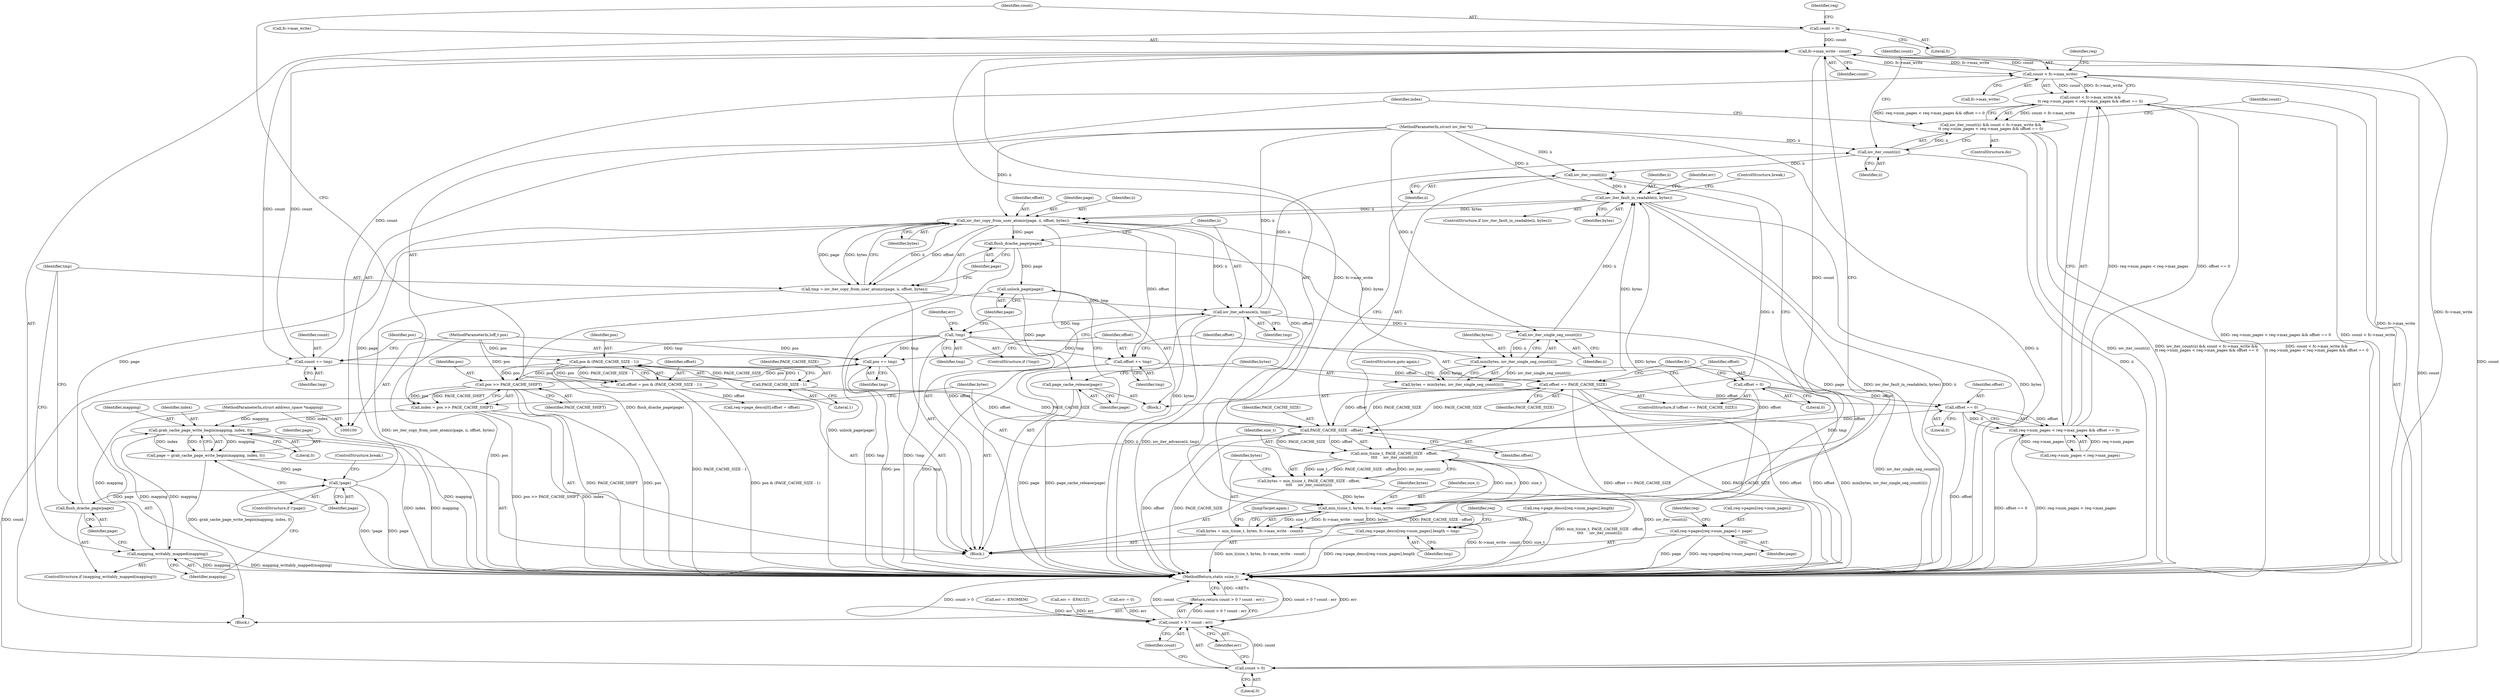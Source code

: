 digraph "0_linux_3ca8138f014a913f98e6ef40e939868e1e9ea876@API" {
"1000167" [label="(Call,fc->max_write - count)"];
"1000281" [label="(Call,count < fc->max_write)"];
"1000255" [label="(Call,count += tmp)"];
"1000214" [label="(Call,!tmp)"];
"1000210" [label="(Call,iov_iter_advance(ii, tmp))"];
"1000203" [label="(Call,iov_iter_copy_from_user_atomic(page, ii, offset, bytes))"];
"1000193" [label="(Call,!page)"];
"1000186" [label="(Call,page = grab_cache_page_write_begin(mapping, index, 0))"];
"1000188" [label="(Call,grab_cache_page_write_begin(mapping, index, 0))"];
"1000197" [label="(Call,mapping_writably_mapped(mapping))"];
"1000102" [label="(MethodParameterIn,struct address_space *mapping)"];
"1000147" [label="(Call,index = pos >> PAGE_CACHE_SHIFT)"];
"1000149" [label="(Call,pos >> PAGE_CACHE_SHIFT)"];
"1000258" [label="(Call,pos += tmp)"];
"1000104" [label="(MethodParameterIn,loff_t pos)"];
"1000116" [label="(Call,pos & (PAGE_CACHE_SIZE - 1))"];
"1000118" [label="(Call,PAGE_CACHE_SIZE - 1)"];
"1000199" [label="(Call,flush_dcache_page(page))"];
"1000178" [label="(Call,iov_iter_fault_in_readable(ii, bytes))"];
"1000225" [label="(Call,iov_iter_single_seg_count(ii))"];
"1000103" [label="(MethodParameterIn,struct iov_iter *ii)"];
"1000160" [label="(Call,iov_iter_count(ii))"];
"1000278" [label="(Call,iov_iter_count(ii))"];
"1000221" [label="(Call,bytes = min(bytes, iov_iter_single_seg_count(ii)))"];
"1000223" [label="(Call,min(bytes, iov_iter_single_seg_count(ii)))"];
"1000162" [label="(Call,bytes = min_t(size_t, bytes, fc->max_write - count))"];
"1000164" [label="(Call,min_t(size_t, bytes, fc->max_write - count))"];
"1000155" [label="(Call,min_t(size_t, PAGE_CACHE_SIZE - offset,\n\t\t\t\t     iov_iter_count(ii)))"];
"1000157" [label="(Call,PAGE_CACHE_SIZE - offset)"];
"1000265" [label="(Call,offset == PAGE_CACHE_SIZE)"];
"1000261" [label="(Call,offset += tmp)"];
"1000268" [label="(Call,offset = 0)"];
"1000294" [label="(Call,offset == 0)"];
"1000114" [label="(Call,offset = pos & (PAGE_CACHE_SIZE - 1))"];
"1000153" [label="(Call,bytes = min_t(size_t, PAGE_CACHE_SIZE - offset,\n\t\t\t\t     iov_iter_count(ii)))"];
"1000167" [label="(Call,fc->max_write - count)"];
"1000122" [label="(Call,count = 0)"];
"1000201" [label="(Call,tmp = iov_iter_copy_from_user_atomic(page, ii, offset, bytes))"];
"1000240" [label="(Call,req->page_descs[req->num_pages].length = tmp)"];
"1000280" [label="(Call,count < fc->max_write &&\n\t\t req->num_pages < req->max_pages && offset == 0)"];
"1000277" [label="(Call,iov_iter_count(ii) && count < fc->max_write &&\n\t\t req->num_pages < req->max_pages && offset == 0)"];
"1000299" [label="(Call,count > 0)"];
"1000298" [label="(Call,count > 0 ? count : err)"];
"1000297" [label="(Return,return count > 0 ? count : err;)"];
"1000286" [label="(Call,req->num_pages < req->max_pages && offset == 0)"];
"1000208" [label="(Call,flush_dcache_page(page))"];
"1000217" [label="(Call,unlock_page(page))"];
"1000219" [label="(Call,page_cache_release(page))"];
"1000231" [label="(Call,req->pages[req->num_pages] = page)"];
"1000189" [label="(Identifier,mapping)"];
"1000265" [label="(Call,offset == PAGE_CACHE_SIZE)"];
"1000274" [label="(Identifier,fc)"];
"1000117" [label="(Identifier,pos)"];
"1000199" [label="(Call,flush_dcache_page(page))"];
"1000114" [label="(Call,offset = pos & (PAGE_CACHE_SIZE - 1))"];
"1000197" [label="(Call,mapping_writably_mapped(mapping))"];
"1000298" [label="(Call,count > 0 ? count : err)"];
"1000120" [label="(Literal,1)"];
"1000295" [label="(Identifier,offset)"];
"1000286" [label="(Call,req->num_pages < req->max_pages && offset == 0)"];
"1000180" [label="(Identifier,bytes)"];
"1000207" [label="(Identifier,bytes)"];
"1000191" [label="(Literal,0)"];
"1000304" [label="(MethodReturn,static ssize_t)"];
"1000187" [label="(Identifier,page)"];
"1000161" [label="(Identifier,ii)"];
"1000158" [label="(Identifier,PAGE_CACHE_SIZE)"];
"1000218" [label="(Identifier,page)"];
"1000122" [label="(Call,count = 0)"];
"1000103" [label="(MethodParameterIn,struct iov_iter *ii)"];
"1000154" [label="(Identifier,bytes)"];
"1000162" [label="(Call,bytes = min_t(size_t, bytes, fc->max_write - count))"];
"1000104" [label="(MethodParameterIn,loff_t pos)"];
"1000153" [label="(Call,bytes = min_t(size_t, PAGE_CACHE_SIZE - offset,\n\t\t\t\t     iov_iter_count(ii)))"];
"1000188" [label="(Call,grab_cache_page_write_begin(mapping, index, 0))"];
"1000116" [label="(Call,pos & (PAGE_CACHE_SIZE - 1))"];
"1000226" [label="(Identifier,ii)"];
"1000206" [label="(Identifier,offset)"];
"1000277" [label="(Call,iov_iter_count(ii) && count < fc->max_write &&\n\t\t req->num_pages < req->max_pages && offset == 0)"];
"1000102" [label="(MethodParameterIn,struct address_space *mapping)"];
"1000204" [label="(Identifier,page)"];
"1000302" [label="(Identifier,count)"];
"1000182" [label="(Call,err = -ENOMEM)"];
"1000179" [label="(Identifier,ii)"];
"1000232" [label="(Call,req->pages[req->num_pages])"];
"1000297" [label="(Return,return count > 0 ? count : err;)"];
"1000266" [label="(Identifier,offset)"];
"1000212" [label="(Identifier,tmp)"];
"1000205" [label="(Identifier,ii)"];
"1000256" [label="(Identifier,count)"];
"1000253" [label="(Identifier,req)"];
"1000178" [label="(Call,iov_iter_fault_in_readable(ii, bytes))"];
"1000118" [label="(Call,PAGE_CACHE_SIZE - 1)"];
"1000255" [label="(Call,count += tmp)"];
"1000173" [label="(Call,err = -EFAULT)"];
"1000147" [label="(Call,index = pos >> PAGE_CACHE_SHIFT)"];
"1000150" [label="(Identifier,pos)"];
"1000227" [label="(ControlStructure,goto again;)"];
"1000200" [label="(Identifier,page)"];
"1000216" [label="(Block,)"];
"1000159" [label="(Identifier,offset)"];
"1000165" [label="(Identifier,size_t)"];
"1000224" [label="(Identifier,bytes)"];
"1000222" [label="(Identifier,bytes)"];
"1000259" [label="(Identifier,pos)"];
"1000172" [label="(JumpTarget,again:)"];
"1000217" [label="(Call,unlock_page(page))"];
"1000231" [label="(Call,req->pages[req->num_pages] = page)"];
"1000280" [label="(Call,count < fc->max_write &&\n\t\t req->num_pages < req->max_pages && offset == 0)"];
"1000201" [label="(Call,tmp = iov_iter_copy_from_user_atomic(page, ii, offset, bytes))"];
"1000209" [label="(Identifier,page)"];
"1000164" [label="(Call,min_t(size_t, bytes, fc->max_write - count))"];
"1000143" [label="(Block,)"];
"1000160" [label="(Call,iov_iter_count(ii))"];
"1000105" [label="(Block,)"];
"1000268" [label="(Call,offset = 0)"];
"1000142" [label="(ControlStructure,do)"];
"1000279" [label="(Identifier,ii)"];
"1000244" [label="(Identifier,req)"];
"1000151" [label="(Identifier,PAGE_CACHE_SHIFT)"];
"1000299" [label="(Call,count > 0)"];
"1000221" [label="(Call,bytes = min(bytes, iov_iter_single_seg_count(ii)))"];
"1000264" [label="(ControlStructure,if (offset == PAGE_CACHE_SIZE))"];
"1000115" [label="(Identifier,offset)"];
"1000166" [label="(Identifier,bytes)"];
"1000270" [label="(Literal,0)"];
"1000240" [label="(Call,req->page_descs[req->num_pages].length = tmp)"];
"1000133" [label="(Call,req->page_descs[0].offset = offset)"];
"1000193" [label="(Call,!page)"];
"1000300" [label="(Identifier,count)"];
"1000129" [label="(Identifier,req)"];
"1000190" [label="(Identifier,index)"];
"1000186" [label="(Call,page = grab_cache_page_write_begin(mapping, index, 0))"];
"1000208" [label="(Call,flush_dcache_page(page))"];
"1000156" [label="(Identifier,size_t)"];
"1000257" [label="(Identifier,tmp)"];
"1000211" [label="(Identifier,ii)"];
"1000263" [label="(Identifier,tmp)"];
"1000241" [label="(Call,req->page_descs[req->num_pages].length)"];
"1000294" [label="(Call,offset == 0)"];
"1000198" [label="(Identifier,mapping)"];
"1000239" [label="(Identifier,page)"];
"1000192" [label="(ControlStructure,if (!page))"];
"1000183" [label="(Identifier,err)"];
"1000195" [label="(ControlStructure,break;)"];
"1000210" [label="(Call,iov_iter_advance(ii, tmp))"];
"1000214" [label="(Call,!tmp)"];
"1000203" [label="(Call,iov_iter_copy_from_user_atomic(page, ii, offset, bytes))"];
"1000177" [label="(ControlStructure,if (iov_iter_fault_in_readable(ii, bytes)))"];
"1000296" [label="(Literal,0)"];
"1000155" [label="(Call,min_t(size_t, PAGE_CACHE_SIZE - offset,\n\t\t\t\t     iov_iter_count(ii)))"];
"1000171" [label="(Identifier,count)"];
"1000202" [label="(Identifier,tmp)"];
"1000283" [label="(Call,fc->max_write)"];
"1000220" [label="(Identifier,page)"];
"1000219" [label="(Call,page_cache_release(page))"];
"1000267" [label="(Identifier,PAGE_CACHE_SIZE)"];
"1000163" [label="(Identifier,bytes)"];
"1000223" [label="(Call,min(bytes, iov_iter_single_seg_count(ii)))"];
"1000303" [label="(Identifier,err)"];
"1000278" [label="(Call,iov_iter_count(ii))"];
"1000157" [label="(Call,PAGE_CACHE_SIZE - offset)"];
"1000167" [label="(Call,fc->max_write - count)"];
"1000194" [label="(Identifier,page)"];
"1000196" [label="(ControlStructure,if (mapping_writably_mapped(mapping)))"];
"1000225" [label="(Call,iov_iter_single_seg_count(ii))"];
"1000119" [label="(Identifier,PAGE_CACHE_SIZE)"];
"1000124" [label="(Literal,0)"];
"1000213" [label="(ControlStructure,if (!tmp))"];
"1000258" [label="(Call,pos += tmp)"];
"1000123" [label="(Identifier,count)"];
"1000260" [label="(Identifier,tmp)"];
"1000168" [label="(Call,fc->max_write)"];
"1000262" [label="(Identifier,offset)"];
"1000301" [label="(Literal,0)"];
"1000281" [label="(Call,count < fc->max_write)"];
"1000269" [label="(Identifier,offset)"];
"1000282" [label="(Identifier,count)"];
"1000149" [label="(Call,pos >> PAGE_CACHE_SHIFT)"];
"1000287" [label="(Call,req->num_pages < req->max_pages)"];
"1000228" [label="(Call,err = 0)"];
"1000289" [label="(Identifier,req)"];
"1000261" [label="(Call,offset += tmp)"];
"1000181" [label="(ControlStructure,break;)"];
"1000250" [label="(Identifier,tmp)"];
"1000148" [label="(Identifier,index)"];
"1000215" [label="(Identifier,tmp)"];
"1000229" [label="(Identifier,err)"];
"1000167" -> "1000164"  [label="AST: "];
"1000167" -> "1000171"  [label="CFG: "];
"1000168" -> "1000167"  [label="AST: "];
"1000171" -> "1000167"  [label="AST: "];
"1000164" -> "1000167"  [label="CFG: "];
"1000167" -> "1000304"  [label="DDG: fc->max_write"];
"1000167" -> "1000164"  [label="DDG: fc->max_write"];
"1000167" -> "1000164"  [label="DDG: count"];
"1000281" -> "1000167"  [label="DDG: fc->max_write"];
"1000281" -> "1000167"  [label="DDG: count"];
"1000122" -> "1000167"  [label="DDG: count"];
"1000255" -> "1000167"  [label="DDG: count"];
"1000167" -> "1000255"  [label="DDG: count"];
"1000167" -> "1000281"  [label="DDG: fc->max_write"];
"1000167" -> "1000299"  [label="DDG: count"];
"1000281" -> "1000280"  [label="AST: "];
"1000281" -> "1000283"  [label="CFG: "];
"1000282" -> "1000281"  [label="AST: "];
"1000283" -> "1000281"  [label="AST: "];
"1000289" -> "1000281"  [label="CFG: "];
"1000280" -> "1000281"  [label="CFG: "];
"1000281" -> "1000304"  [label="DDG: fc->max_write"];
"1000281" -> "1000280"  [label="DDG: count"];
"1000281" -> "1000280"  [label="DDG: fc->max_write"];
"1000255" -> "1000281"  [label="DDG: count"];
"1000281" -> "1000299"  [label="DDG: count"];
"1000255" -> "1000143"  [label="AST: "];
"1000255" -> "1000257"  [label="CFG: "];
"1000256" -> "1000255"  [label="AST: "];
"1000257" -> "1000255"  [label="AST: "];
"1000259" -> "1000255"  [label="CFG: "];
"1000214" -> "1000255"  [label="DDG: tmp"];
"1000255" -> "1000299"  [label="DDG: count"];
"1000214" -> "1000213"  [label="AST: "];
"1000214" -> "1000215"  [label="CFG: "];
"1000215" -> "1000214"  [label="AST: "];
"1000218" -> "1000214"  [label="CFG: "];
"1000229" -> "1000214"  [label="CFG: "];
"1000214" -> "1000304"  [label="DDG: !tmp"];
"1000214" -> "1000304"  [label="DDG: tmp"];
"1000210" -> "1000214"  [label="DDG: tmp"];
"1000214" -> "1000240"  [label="DDG: tmp"];
"1000214" -> "1000258"  [label="DDG: tmp"];
"1000214" -> "1000261"  [label="DDG: tmp"];
"1000210" -> "1000143"  [label="AST: "];
"1000210" -> "1000212"  [label="CFG: "];
"1000211" -> "1000210"  [label="AST: "];
"1000212" -> "1000210"  [label="AST: "];
"1000215" -> "1000210"  [label="CFG: "];
"1000210" -> "1000304"  [label="DDG: iov_iter_advance(ii, tmp)"];
"1000210" -> "1000304"  [label="DDG: ii"];
"1000203" -> "1000210"  [label="DDG: ii"];
"1000103" -> "1000210"  [label="DDG: ii"];
"1000201" -> "1000210"  [label="DDG: tmp"];
"1000210" -> "1000225"  [label="DDG: ii"];
"1000210" -> "1000278"  [label="DDG: ii"];
"1000203" -> "1000201"  [label="AST: "];
"1000203" -> "1000207"  [label="CFG: "];
"1000204" -> "1000203"  [label="AST: "];
"1000205" -> "1000203"  [label="AST: "];
"1000206" -> "1000203"  [label="AST: "];
"1000207" -> "1000203"  [label="AST: "];
"1000201" -> "1000203"  [label="CFG: "];
"1000203" -> "1000304"  [label="DDG: offset"];
"1000203" -> "1000304"  [label="DDG: bytes"];
"1000203" -> "1000201"  [label="DDG: page"];
"1000203" -> "1000201"  [label="DDG: ii"];
"1000203" -> "1000201"  [label="DDG: offset"];
"1000203" -> "1000201"  [label="DDG: bytes"];
"1000193" -> "1000203"  [label="DDG: page"];
"1000199" -> "1000203"  [label="DDG: page"];
"1000178" -> "1000203"  [label="DDG: ii"];
"1000178" -> "1000203"  [label="DDG: bytes"];
"1000103" -> "1000203"  [label="DDG: ii"];
"1000157" -> "1000203"  [label="DDG: offset"];
"1000203" -> "1000208"  [label="DDG: page"];
"1000203" -> "1000223"  [label="DDG: bytes"];
"1000203" -> "1000261"  [label="DDG: offset"];
"1000193" -> "1000192"  [label="AST: "];
"1000193" -> "1000194"  [label="CFG: "];
"1000194" -> "1000193"  [label="AST: "];
"1000195" -> "1000193"  [label="CFG: "];
"1000198" -> "1000193"  [label="CFG: "];
"1000193" -> "1000304"  [label="DDG: page"];
"1000193" -> "1000304"  [label="DDG: !page"];
"1000186" -> "1000193"  [label="DDG: page"];
"1000193" -> "1000199"  [label="DDG: page"];
"1000186" -> "1000143"  [label="AST: "];
"1000186" -> "1000188"  [label="CFG: "];
"1000187" -> "1000186"  [label="AST: "];
"1000188" -> "1000186"  [label="AST: "];
"1000194" -> "1000186"  [label="CFG: "];
"1000186" -> "1000304"  [label="DDG: grab_cache_page_write_begin(mapping, index, 0)"];
"1000188" -> "1000186"  [label="DDG: mapping"];
"1000188" -> "1000186"  [label="DDG: index"];
"1000188" -> "1000186"  [label="DDG: 0"];
"1000188" -> "1000191"  [label="CFG: "];
"1000189" -> "1000188"  [label="AST: "];
"1000190" -> "1000188"  [label="AST: "];
"1000191" -> "1000188"  [label="AST: "];
"1000188" -> "1000304"  [label="DDG: index"];
"1000188" -> "1000304"  [label="DDG: mapping"];
"1000197" -> "1000188"  [label="DDG: mapping"];
"1000102" -> "1000188"  [label="DDG: mapping"];
"1000147" -> "1000188"  [label="DDG: index"];
"1000188" -> "1000197"  [label="DDG: mapping"];
"1000197" -> "1000196"  [label="AST: "];
"1000197" -> "1000198"  [label="CFG: "];
"1000198" -> "1000197"  [label="AST: "];
"1000200" -> "1000197"  [label="CFG: "];
"1000202" -> "1000197"  [label="CFG: "];
"1000197" -> "1000304"  [label="DDG: mapping_writably_mapped(mapping)"];
"1000197" -> "1000304"  [label="DDG: mapping"];
"1000102" -> "1000197"  [label="DDG: mapping"];
"1000102" -> "1000100"  [label="AST: "];
"1000102" -> "1000304"  [label="DDG: mapping"];
"1000147" -> "1000143"  [label="AST: "];
"1000147" -> "1000149"  [label="CFG: "];
"1000148" -> "1000147"  [label="AST: "];
"1000149" -> "1000147"  [label="AST: "];
"1000154" -> "1000147"  [label="CFG: "];
"1000147" -> "1000304"  [label="DDG: pos >> PAGE_CACHE_SHIFT"];
"1000147" -> "1000304"  [label="DDG: index"];
"1000149" -> "1000147"  [label="DDG: pos"];
"1000149" -> "1000147"  [label="DDG: PAGE_CACHE_SHIFT"];
"1000149" -> "1000151"  [label="CFG: "];
"1000150" -> "1000149"  [label="AST: "];
"1000151" -> "1000149"  [label="AST: "];
"1000149" -> "1000304"  [label="DDG: PAGE_CACHE_SHIFT"];
"1000149" -> "1000304"  [label="DDG: pos"];
"1000258" -> "1000149"  [label="DDG: pos"];
"1000116" -> "1000149"  [label="DDG: pos"];
"1000104" -> "1000149"  [label="DDG: pos"];
"1000149" -> "1000258"  [label="DDG: pos"];
"1000258" -> "1000143"  [label="AST: "];
"1000258" -> "1000260"  [label="CFG: "];
"1000259" -> "1000258"  [label="AST: "];
"1000260" -> "1000258"  [label="AST: "];
"1000262" -> "1000258"  [label="CFG: "];
"1000258" -> "1000304"  [label="DDG: pos"];
"1000104" -> "1000258"  [label="DDG: pos"];
"1000104" -> "1000100"  [label="AST: "];
"1000104" -> "1000304"  [label="DDG: pos"];
"1000104" -> "1000116"  [label="DDG: pos"];
"1000116" -> "1000114"  [label="AST: "];
"1000116" -> "1000118"  [label="CFG: "];
"1000117" -> "1000116"  [label="AST: "];
"1000118" -> "1000116"  [label="AST: "];
"1000114" -> "1000116"  [label="CFG: "];
"1000116" -> "1000304"  [label="DDG: PAGE_CACHE_SIZE - 1"];
"1000116" -> "1000114"  [label="DDG: pos"];
"1000116" -> "1000114"  [label="DDG: PAGE_CACHE_SIZE - 1"];
"1000118" -> "1000116"  [label="DDG: PAGE_CACHE_SIZE"];
"1000118" -> "1000116"  [label="DDG: 1"];
"1000118" -> "1000120"  [label="CFG: "];
"1000119" -> "1000118"  [label="AST: "];
"1000120" -> "1000118"  [label="AST: "];
"1000118" -> "1000157"  [label="DDG: PAGE_CACHE_SIZE"];
"1000199" -> "1000196"  [label="AST: "];
"1000199" -> "1000200"  [label="CFG: "];
"1000200" -> "1000199"  [label="AST: "];
"1000202" -> "1000199"  [label="CFG: "];
"1000178" -> "1000177"  [label="AST: "];
"1000178" -> "1000180"  [label="CFG: "];
"1000179" -> "1000178"  [label="AST: "];
"1000180" -> "1000178"  [label="AST: "];
"1000181" -> "1000178"  [label="CFG: "];
"1000183" -> "1000178"  [label="CFG: "];
"1000178" -> "1000304"  [label="DDG: iov_iter_fault_in_readable(ii, bytes)"];
"1000178" -> "1000304"  [label="DDG: ii"];
"1000178" -> "1000304"  [label="DDG: bytes"];
"1000225" -> "1000178"  [label="DDG: ii"];
"1000160" -> "1000178"  [label="DDG: ii"];
"1000103" -> "1000178"  [label="DDG: ii"];
"1000221" -> "1000178"  [label="DDG: bytes"];
"1000162" -> "1000178"  [label="DDG: bytes"];
"1000225" -> "1000223"  [label="AST: "];
"1000225" -> "1000226"  [label="CFG: "];
"1000226" -> "1000225"  [label="AST: "];
"1000223" -> "1000225"  [label="CFG: "];
"1000225" -> "1000223"  [label="DDG: ii"];
"1000103" -> "1000225"  [label="DDG: ii"];
"1000103" -> "1000100"  [label="AST: "];
"1000103" -> "1000304"  [label="DDG: ii"];
"1000103" -> "1000160"  [label="DDG: ii"];
"1000103" -> "1000278"  [label="DDG: ii"];
"1000160" -> "1000155"  [label="AST: "];
"1000160" -> "1000161"  [label="CFG: "];
"1000161" -> "1000160"  [label="AST: "];
"1000155" -> "1000160"  [label="CFG: "];
"1000160" -> "1000155"  [label="DDG: ii"];
"1000278" -> "1000160"  [label="DDG: ii"];
"1000278" -> "1000277"  [label="AST: "];
"1000278" -> "1000279"  [label="CFG: "];
"1000279" -> "1000278"  [label="AST: "];
"1000282" -> "1000278"  [label="CFG: "];
"1000277" -> "1000278"  [label="CFG: "];
"1000278" -> "1000304"  [label="DDG: ii"];
"1000278" -> "1000277"  [label="DDG: ii"];
"1000221" -> "1000216"  [label="AST: "];
"1000221" -> "1000223"  [label="CFG: "];
"1000222" -> "1000221"  [label="AST: "];
"1000223" -> "1000221"  [label="AST: "];
"1000227" -> "1000221"  [label="CFG: "];
"1000221" -> "1000304"  [label="DDG: min(bytes, iov_iter_single_seg_count(ii))"];
"1000223" -> "1000221"  [label="DDG: bytes"];
"1000223" -> "1000221"  [label="DDG: iov_iter_single_seg_count(ii)"];
"1000224" -> "1000223"  [label="AST: "];
"1000223" -> "1000304"  [label="DDG: iov_iter_single_seg_count(ii)"];
"1000162" -> "1000143"  [label="AST: "];
"1000162" -> "1000164"  [label="CFG: "];
"1000163" -> "1000162"  [label="AST: "];
"1000164" -> "1000162"  [label="AST: "];
"1000172" -> "1000162"  [label="CFG: "];
"1000162" -> "1000304"  [label="DDG: min_t(size_t, bytes, fc->max_write - count)"];
"1000164" -> "1000162"  [label="DDG: size_t"];
"1000164" -> "1000162"  [label="DDG: bytes"];
"1000164" -> "1000162"  [label="DDG: fc->max_write - count"];
"1000165" -> "1000164"  [label="AST: "];
"1000166" -> "1000164"  [label="AST: "];
"1000164" -> "1000304"  [label="DDG: fc->max_write - count"];
"1000164" -> "1000304"  [label="DDG: size_t"];
"1000164" -> "1000155"  [label="DDG: size_t"];
"1000155" -> "1000164"  [label="DDG: size_t"];
"1000153" -> "1000164"  [label="DDG: bytes"];
"1000155" -> "1000153"  [label="AST: "];
"1000156" -> "1000155"  [label="AST: "];
"1000157" -> "1000155"  [label="AST: "];
"1000153" -> "1000155"  [label="CFG: "];
"1000155" -> "1000304"  [label="DDG: PAGE_CACHE_SIZE - offset"];
"1000155" -> "1000304"  [label="DDG: iov_iter_count(ii)"];
"1000155" -> "1000153"  [label="DDG: size_t"];
"1000155" -> "1000153"  [label="DDG: PAGE_CACHE_SIZE - offset"];
"1000155" -> "1000153"  [label="DDG: iov_iter_count(ii)"];
"1000157" -> "1000155"  [label="DDG: PAGE_CACHE_SIZE"];
"1000157" -> "1000155"  [label="DDG: offset"];
"1000157" -> "1000159"  [label="CFG: "];
"1000158" -> "1000157"  [label="AST: "];
"1000159" -> "1000157"  [label="AST: "];
"1000161" -> "1000157"  [label="CFG: "];
"1000157" -> "1000304"  [label="DDG: offset"];
"1000157" -> "1000304"  [label="DDG: PAGE_CACHE_SIZE"];
"1000265" -> "1000157"  [label="DDG: PAGE_CACHE_SIZE"];
"1000265" -> "1000157"  [label="DDG: offset"];
"1000268" -> "1000157"  [label="DDG: offset"];
"1000294" -> "1000157"  [label="DDG: offset"];
"1000114" -> "1000157"  [label="DDG: offset"];
"1000157" -> "1000265"  [label="DDG: PAGE_CACHE_SIZE"];
"1000265" -> "1000264"  [label="AST: "];
"1000265" -> "1000267"  [label="CFG: "];
"1000266" -> "1000265"  [label="AST: "];
"1000267" -> "1000265"  [label="AST: "];
"1000269" -> "1000265"  [label="CFG: "];
"1000274" -> "1000265"  [label="CFG: "];
"1000265" -> "1000304"  [label="DDG: offset == PAGE_CACHE_SIZE"];
"1000265" -> "1000304"  [label="DDG: PAGE_CACHE_SIZE"];
"1000265" -> "1000304"  [label="DDG: offset"];
"1000261" -> "1000265"  [label="DDG: offset"];
"1000265" -> "1000294"  [label="DDG: offset"];
"1000261" -> "1000143"  [label="AST: "];
"1000261" -> "1000263"  [label="CFG: "];
"1000262" -> "1000261"  [label="AST: "];
"1000263" -> "1000261"  [label="AST: "];
"1000266" -> "1000261"  [label="CFG: "];
"1000261" -> "1000304"  [label="DDG: tmp"];
"1000268" -> "1000264"  [label="AST: "];
"1000268" -> "1000270"  [label="CFG: "];
"1000269" -> "1000268"  [label="AST: "];
"1000270" -> "1000268"  [label="AST: "];
"1000274" -> "1000268"  [label="CFG: "];
"1000268" -> "1000304"  [label="DDG: offset"];
"1000268" -> "1000294"  [label="DDG: offset"];
"1000294" -> "1000286"  [label="AST: "];
"1000294" -> "1000296"  [label="CFG: "];
"1000295" -> "1000294"  [label="AST: "];
"1000296" -> "1000294"  [label="AST: "];
"1000286" -> "1000294"  [label="CFG: "];
"1000294" -> "1000304"  [label="DDG: offset"];
"1000294" -> "1000286"  [label="DDG: offset"];
"1000294" -> "1000286"  [label="DDG: 0"];
"1000114" -> "1000105"  [label="AST: "];
"1000115" -> "1000114"  [label="AST: "];
"1000123" -> "1000114"  [label="CFG: "];
"1000114" -> "1000304"  [label="DDG: pos & (PAGE_CACHE_SIZE - 1)"];
"1000114" -> "1000133"  [label="DDG: offset"];
"1000153" -> "1000143"  [label="AST: "];
"1000154" -> "1000153"  [label="AST: "];
"1000163" -> "1000153"  [label="CFG: "];
"1000153" -> "1000304"  [label="DDG: min_t(size_t, PAGE_CACHE_SIZE - offset,\n\t\t\t\t     iov_iter_count(ii))"];
"1000122" -> "1000105"  [label="AST: "];
"1000122" -> "1000124"  [label="CFG: "];
"1000123" -> "1000122"  [label="AST: "];
"1000124" -> "1000122"  [label="AST: "];
"1000129" -> "1000122"  [label="CFG: "];
"1000201" -> "1000143"  [label="AST: "];
"1000202" -> "1000201"  [label="AST: "];
"1000209" -> "1000201"  [label="CFG: "];
"1000201" -> "1000304"  [label="DDG: iov_iter_copy_from_user_atomic(page, ii, offset, bytes)"];
"1000240" -> "1000143"  [label="AST: "];
"1000240" -> "1000250"  [label="CFG: "];
"1000241" -> "1000240"  [label="AST: "];
"1000250" -> "1000240"  [label="AST: "];
"1000253" -> "1000240"  [label="CFG: "];
"1000240" -> "1000304"  [label="DDG: req->page_descs[req->num_pages].length"];
"1000280" -> "1000277"  [label="AST: "];
"1000280" -> "1000286"  [label="CFG: "];
"1000286" -> "1000280"  [label="AST: "];
"1000277" -> "1000280"  [label="CFG: "];
"1000280" -> "1000304"  [label="DDG: req->num_pages < req->max_pages && offset == 0"];
"1000280" -> "1000304"  [label="DDG: count < fc->max_write"];
"1000280" -> "1000277"  [label="DDG: count < fc->max_write"];
"1000280" -> "1000277"  [label="DDG: req->num_pages < req->max_pages && offset == 0"];
"1000286" -> "1000280"  [label="DDG: req->num_pages < req->max_pages"];
"1000286" -> "1000280"  [label="DDG: offset == 0"];
"1000277" -> "1000142"  [label="AST: "];
"1000148" -> "1000277"  [label="CFG: "];
"1000300" -> "1000277"  [label="CFG: "];
"1000277" -> "1000304"  [label="DDG: count < fc->max_write &&\n\t\t req->num_pages < req->max_pages && offset == 0"];
"1000277" -> "1000304"  [label="DDG: iov_iter_count(ii)"];
"1000277" -> "1000304"  [label="DDG: iov_iter_count(ii) && count < fc->max_write &&\n\t\t req->num_pages < req->max_pages && offset == 0"];
"1000299" -> "1000298"  [label="AST: "];
"1000299" -> "1000301"  [label="CFG: "];
"1000300" -> "1000299"  [label="AST: "];
"1000301" -> "1000299"  [label="AST: "];
"1000302" -> "1000299"  [label="CFG: "];
"1000303" -> "1000299"  [label="CFG: "];
"1000299" -> "1000298"  [label="DDG: count"];
"1000298" -> "1000297"  [label="AST: "];
"1000298" -> "1000302"  [label="CFG: "];
"1000298" -> "1000303"  [label="CFG: "];
"1000302" -> "1000298"  [label="AST: "];
"1000303" -> "1000298"  [label="AST: "];
"1000297" -> "1000298"  [label="CFG: "];
"1000298" -> "1000304"  [label="DDG: count > 0 ? count : err"];
"1000298" -> "1000304"  [label="DDG: err"];
"1000298" -> "1000304"  [label="DDG: count > 0"];
"1000298" -> "1000304"  [label="DDG: count"];
"1000298" -> "1000297"  [label="DDG: count > 0 ? count : err"];
"1000228" -> "1000298"  [label="DDG: err"];
"1000182" -> "1000298"  [label="DDG: err"];
"1000173" -> "1000298"  [label="DDG: err"];
"1000297" -> "1000105"  [label="AST: "];
"1000304" -> "1000297"  [label="CFG: "];
"1000297" -> "1000304"  [label="DDG: <RET>"];
"1000286" -> "1000287"  [label="CFG: "];
"1000287" -> "1000286"  [label="AST: "];
"1000286" -> "1000304"  [label="DDG: offset == 0"];
"1000286" -> "1000304"  [label="DDG: req->num_pages < req->max_pages"];
"1000287" -> "1000286"  [label="DDG: req->num_pages"];
"1000287" -> "1000286"  [label="DDG: req->max_pages"];
"1000208" -> "1000143"  [label="AST: "];
"1000208" -> "1000209"  [label="CFG: "];
"1000209" -> "1000208"  [label="AST: "];
"1000211" -> "1000208"  [label="CFG: "];
"1000208" -> "1000304"  [label="DDG: flush_dcache_page(page)"];
"1000208" -> "1000217"  [label="DDG: page"];
"1000208" -> "1000231"  [label="DDG: page"];
"1000217" -> "1000216"  [label="AST: "];
"1000217" -> "1000218"  [label="CFG: "];
"1000218" -> "1000217"  [label="AST: "];
"1000220" -> "1000217"  [label="CFG: "];
"1000217" -> "1000304"  [label="DDG: unlock_page(page)"];
"1000217" -> "1000219"  [label="DDG: page"];
"1000219" -> "1000216"  [label="AST: "];
"1000219" -> "1000220"  [label="CFG: "];
"1000220" -> "1000219"  [label="AST: "];
"1000222" -> "1000219"  [label="CFG: "];
"1000219" -> "1000304"  [label="DDG: page_cache_release(page)"];
"1000219" -> "1000304"  [label="DDG: page"];
"1000231" -> "1000143"  [label="AST: "];
"1000231" -> "1000239"  [label="CFG: "];
"1000232" -> "1000231"  [label="AST: "];
"1000239" -> "1000231"  [label="AST: "];
"1000244" -> "1000231"  [label="CFG: "];
"1000231" -> "1000304"  [label="DDG: page"];
"1000231" -> "1000304"  [label="DDG: req->pages[req->num_pages]"];
}
